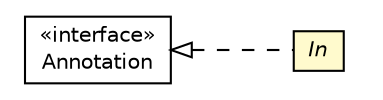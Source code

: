 #!/usr/local/bin/dot
#
# Class diagram 
# Generated by UMLGraph version R5_6-24-gf6e263 (http://www.umlgraph.org/)
#

digraph G {
	edge [fontname="Helvetica",fontsize=10,labelfontname="Helvetica",labelfontsize=10];
	node [fontname="Helvetica",fontsize=10,shape=plaintext];
	nodesep=0.25;
	ranksep=0.5;
	rankdir=LR;
	// com.gwtplatform.dispatch.annotation.In
	c217340 [label=<<table title="com.gwtplatform.dispatch.annotation.In" border="0" cellborder="1" cellspacing="0" cellpadding="2" port="p" bgcolor="lemonChiffon" href="./In.html">
		<tr><td><table border="0" cellspacing="0" cellpadding="1">
<tr><td align="center" balign="center"><font face="Helvetica-Oblique"> In </font></td></tr>
		</table></td></tr>
		</table>>, URL="./In.html", fontname="Helvetica", fontcolor="black", fontsize=10.0];
	//com.gwtplatform.dispatch.annotation.In implements java.lang.annotation.Annotation
	c217602:p -> c217340:p [dir=back,arrowtail=empty,style=dashed];
	// java.lang.annotation.Annotation
	c217602 [label=<<table title="java.lang.annotation.Annotation" border="0" cellborder="1" cellspacing="0" cellpadding="2" port="p" href="http://download.oracle.com/javase/6/docs/api/java/lang/annotation/Annotation.html">
		<tr><td><table border="0" cellspacing="0" cellpadding="1">
<tr><td align="center" balign="center"> &#171;interface&#187; </td></tr>
<tr><td align="center" balign="center"> Annotation </td></tr>
		</table></td></tr>
		</table>>, URL="http://download.oracle.com/javase/6/docs/api/java/lang/annotation/Annotation.html", fontname="Helvetica", fontcolor="black", fontsize=10.0];
}

